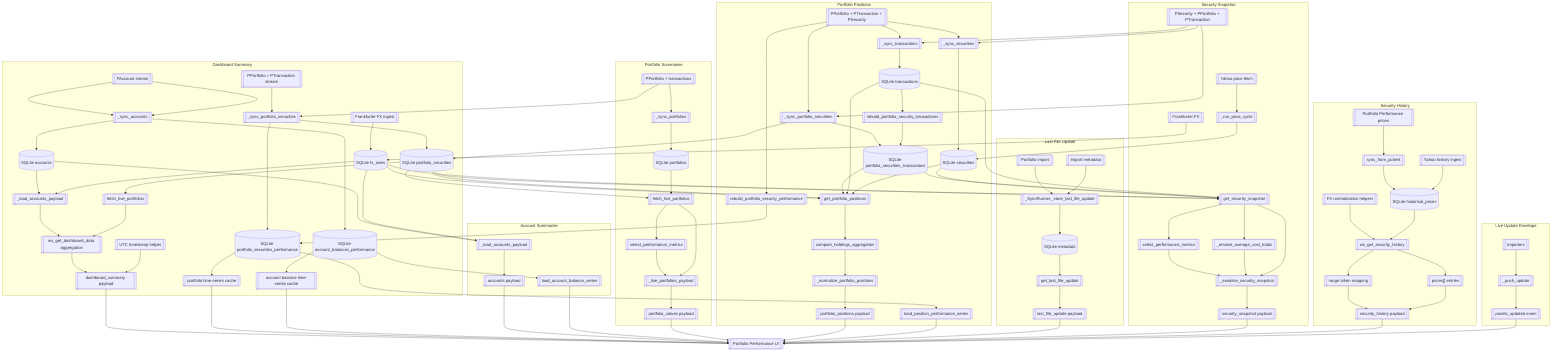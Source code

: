 ---
id: 3352fa75-eea8-43f1-acf3-9faffdbd6a55
---
flowchart TB
  UI[[Portfolio Performance UI]]

  subgraph DashboardSummary["Dashboard Summary"]
    AccountsProto[["PAccount stream"]] --> SyncAccounts[["_sync_accounts"]]
    SyncAccounts --> AccountsDB[("SQLite accounts")]
    SyncAccounts --> AccountPerfDB[("SQLite account_balances_performance")]
    FXProto[["Frankfurter FX ingest"]] --> FxRates[("SQLite fx_rates")]
    HoldingsProto[["PPortfolio + PTransaction stream"]] --> SyncHoldings[["_sync_portfolio_securities"]]
    SyncHoldings --> PortfolioSecDB[("SQLite portfolio_securities")]
    SyncHoldings --> PortfolioPerfDB[("SQLite portfolio_securities_performance")]
    AccountsDB --> LoadAccounts[["_load_accounts_payload"]]
    FxRates --> LoadAccounts
    PortfolioSecDB --> FetchLivePortfolios[["fetch_live_portfolios"]]
    LoadAccounts --> DashboardAgg[["ws_get_dashboard_data aggregation"]]
    FetchLivePortfolios --> DashboardAgg
    DashboardAgg --> DashboardSummaryPayload[["dashboard_summary payload"]]
    Clock[["UTC timestamp helper"]] --> DashboardSummaryPayload
    PortfolioPerfDB --> PortfolioHistoryCache[["portfolio time-series cache"]]
    AccountPerfDB --> AccountHistoryCache[["account balance time-series cache"]]
  end
  DashboardSummaryPayload --> UI
  PortfolioHistoryCache --> UI
  AccountHistoryCache --> UI

  subgraph AccountSummaries["Account Summaries"]
    AccountsProto --> SyncAccounts
    AccountsDB --> LoadAccountsPayload[["_load_accounts_payload"]]
    FxRates --> LoadAccountsPayload
    LoadAccountsPayload --> AccountsPayload[["accounts payload"]]
    AccountPerfDB --> AccountTrendQuery[["load_account_balance_series"]]
  end
  AccountsPayload --> UI
  AccountTrendQuery --> UI

  subgraph PortfolioSummaries["Portfolio Summaries"]
    PortfolioProto[["PPortfolio + transactions"]] --> SyncPortfolios[["_sync_portfolios"]]
    PortfolioProto --> SyncHoldings
    SyncPortfolios --> PortfoliosDB[("SQLite portfolios")]
    PortfoliosDB --> LivePortfolios[["fetch_live_portfolios"]]
    PortfolioSecDB --> LivePortfolios
    LivePortfolios --> PerformanceMetrics[["select_performance_metrics"]]
    PerformanceMetrics --> PortfolioNormalize[["_live_portfolios_payload"]]
    LivePortfolios --> PortfolioNormalize
    PortfolioNormalize --> PortfolioValuesPayload[["portfolio_values payload"]]
  end
  PortfolioValuesPayload --> UI

  subgraph PortfolioPositions["Portfolio Positions"]
    PositionProto[["PPortfolio + PTransaction + PSecurity"]] --> SyncTransactions[["_sync_transactions"]]
    PositionProto --> SyncPortSec[["_sync_portfolio_securities"]]
    PositionProto --> SyncPerf[["rebuild_portfolio_security_performance"]]
    PositionProto --> SyncSecurities[["_sync_securities"]]
    SyncTransactions --> TransactionsDB[("SQLite transactions")]
    SyncPortSec --> PortfolioSecDB
    SyncPortSec --> PositionTxAggDB[("SQLite portfolio_securities_transactions")]
    SyncPerf --> PortfolioPerfDB
    SyncSecurities --> SecuritiesDB[("SQLite securities")]
    TransactionsDB --> TxRollup[["rebuild_portfolio_security_transactions"]]
    TxRollup --> PositionTxAggDB
    FxRates --> GetPositions[["get_portfolio_positions"]]
    PortfolioSecDB --> GetPositions
    PositionTxAggDB --> GetPositions
    TransactionsDB --> GetPositions
    SecuritiesDB --> GetPositions
    GetPositions --> HoldingsAgg[["compute_holdings_aggregation"]]
    HoldingsAgg --> NormalizePositions[["_normalize_portfolio_positions"]]
    NormalizePositions --> PortfolioPositionsPayload[["portfolio_positions payload"]]
    PortfolioPerfDB --> PositionTrendSeries[["load_position_performance_series"]]
  end
  PortfolioPositionsPayload --> UI
  PositionTrendSeries --> UI

  subgraph LastFileUpdate["Last File Update"]
    ImportRun[["Portfolio import"]] --> StoreLastUpdate[["_SyncRunner._store_last_file_update"]]
    SourceMeta[["Import metadata"]] --> StoreLastUpdate
    StoreLastUpdate --> MetadataDB[("SQLite metadata")]
    MetadataDB --> LastFileLoader[["get_last_file_update"]]
    LastFileLoader --> LastFilePayload[["last_file_update payload"]]
  end
  LastFilePayload --> UI

  subgraph SecuritySnapshot["Security Snapshot"]
    SecurityProto[["PSecurity + PPortfolio + PTransaction"]] --> SyncSecurities
    SecurityProto --> SyncPortSec
    SecurityProto --> SyncTransactions
    YahooFetch[["Yahoo price fetch"]] --> PriceCycle[["_run_price_cycle"]]
    PriceCycle --> SecuritiesDB
    Frankfurter[["Frankfurter FX"]] --> FxRates
    SecuritiesDB --> SecuritySnapshotLoader[["get_security_snapshot"]]
    PortfolioSecDB --> SecuritySnapshotLoader
    PositionTxAggDB --> SecuritySnapshotLoader
    TransactionsDB --> SecuritySnapshotLoader
    FxRates --> SecuritySnapshotLoader
    SecuritySnapshotLoader --> SnapshotPerf[["select_performance_metrics"]]
    SecuritySnapshotLoader --> SnapshotAvg[["_resolve_average_cost_totals"]]
    SnapshotPerf --> SnapshotSerial[["_serialise_security_snapshot"]]
    SnapshotAvg --> SnapshotSerial
    SecuritySnapshotLoader --> SnapshotSerial
    SnapshotSerial --> SecuritySnapshotPayload[["security_snapshot payload"]]
  end
  SecuritySnapshotPayload --> UI

  subgraph SecurityHistory["Security History"]
    PortfolioPrices[["Portfolio Performance prices"]] --> SyncHistory[["sync_from_pclient"]]
    SyncHistory --> HistoricalPricesDB[("SQLite historical_prices")]
    YahooHistory[["Yahoo history ingest"]] --> HistoricalPricesDB
    FxHelpers[["FX normalization helpers"]] --> SecurityHistoryHandler[["ws_get_security_history"]]
    HistoricalPricesDB --> SecurityHistoryHandler
    SecurityHistoryHandler --> RangeMapper[["range token mapping"]]
    SecurityHistoryHandler --> SeriesBuilder[["prices[] entries"]]
    RangeMapper --> SecurityHistoryPayload[["security_history payload"]]
    SeriesBuilder --> SecurityHistoryPayload
  end
  SecurityHistoryPayload --> UI

  subgraph LiveUpdate["Live Update Envelope"]
    Importers[["Importers"]] --> EventBus[["_push_update"]]
    EventBus --> PanelsUpdated[["panels_updated event"]]
  end
  PanelsUpdated --> UI